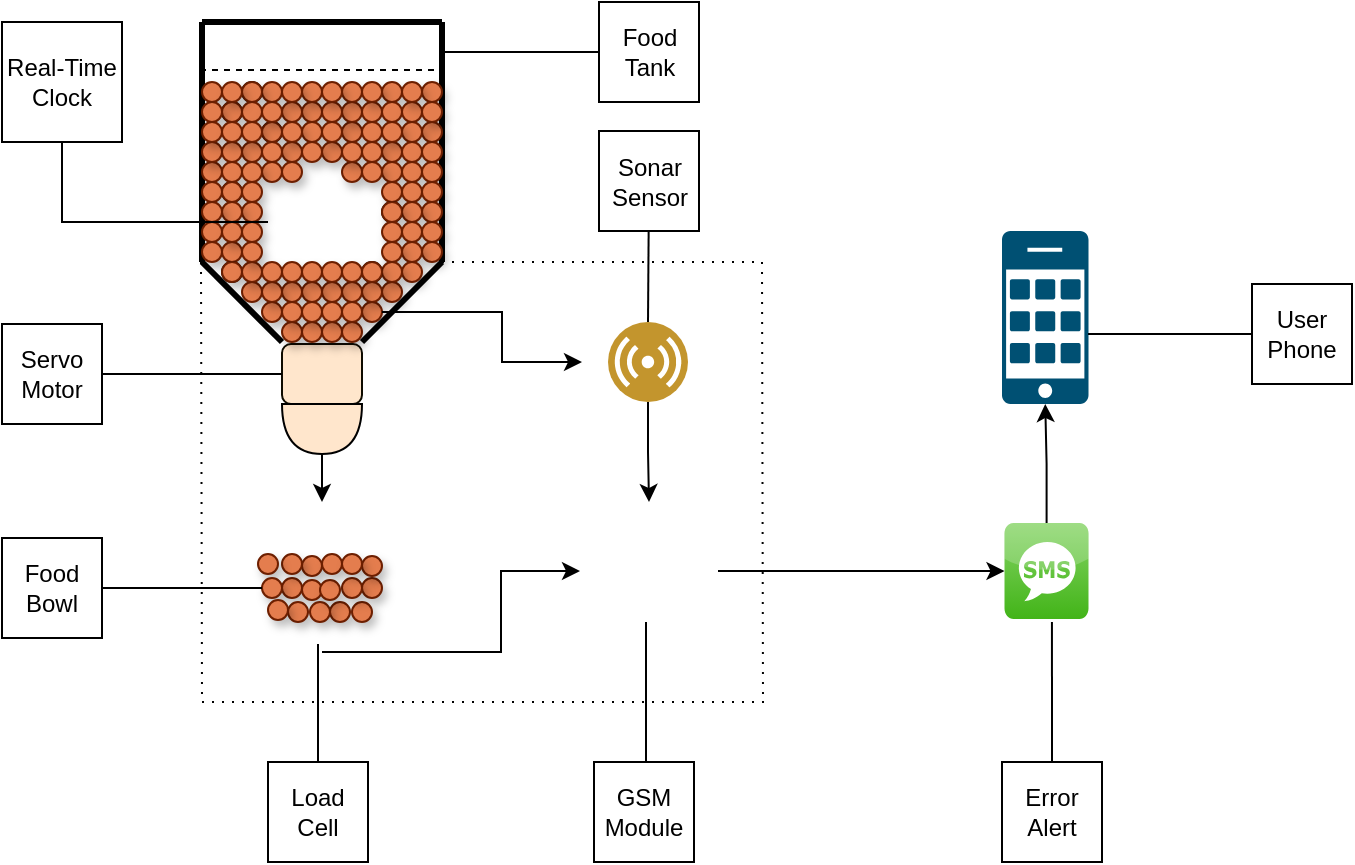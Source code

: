 <mxfile version="28.1.0">
  <diagram name="Page-1" id="fjOL4ha1FxzXxSI-WojR">
    <mxGraphModel dx="872" dy="473" grid="1" gridSize="10" guides="1" tooltips="1" connect="1" arrows="1" fold="1" page="1" pageScale="1" pageWidth="850" pageHeight="1100" math="0" shadow="0">
      <root>
        <mxCell id="0" />
        <mxCell id="1" parent="0" />
        <mxCell id="QpFOkM9f67Bnaxhh_ZT6-3" value="" style="endArrow=none;html=1;rounded=0;strokeWidth=3;" parent="1" edge="1">
          <mxGeometry width="50" height="50" relative="1" as="geometry">
            <mxPoint x="120" y="40" as="sourcePoint" />
            <mxPoint x="240" y="40" as="targetPoint" />
            <Array as="points">
              <mxPoint x="180" y="40" />
            </Array>
          </mxGeometry>
        </mxCell>
        <mxCell id="QpFOkM9f67Bnaxhh_ZT6-4" value="" style="endArrow=none;html=1;rounded=0;strokeWidth=3;" parent="1" edge="1">
          <mxGeometry width="50" height="50" relative="1" as="geometry">
            <mxPoint x="240" y="40" as="sourcePoint" />
            <mxPoint x="240" y="160" as="targetPoint" />
          </mxGeometry>
        </mxCell>
        <mxCell id="QpFOkM9f67Bnaxhh_ZT6-5" value="" style="endArrow=none;html=1;rounded=0;strokeWidth=3;" parent="1" edge="1">
          <mxGeometry width="50" height="50" relative="1" as="geometry">
            <mxPoint x="120" y="40" as="sourcePoint" />
            <mxPoint x="120" y="160" as="targetPoint" />
          </mxGeometry>
        </mxCell>
        <mxCell id="QpFOkM9f67Bnaxhh_ZT6-6" value="" style="endArrow=none;html=1;rounded=0;strokeWidth=3;" parent="1" edge="1">
          <mxGeometry width="50" height="50" relative="1" as="geometry">
            <mxPoint x="200" y="200" as="sourcePoint" />
            <mxPoint x="240" y="160" as="targetPoint" />
          </mxGeometry>
        </mxCell>
        <mxCell id="QpFOkM9f67Bnaxhh_ZT6-7" value="" style="endArrow=none;html=1;rounded=0;strokeWidth=3;" parent="1" edge="1">
          <mxGeometry width="50" height="50" relative="1" as="geometry">
            <mxPoint x="160" y="200" as="sourcePoint" />
            <mxPoint x="120" y="160" as="targetPoint" />
          </mxGeometry>
        </mxCell>
        <mxCell id="QpFOkM9f67Bnaxhh_ZT6-8" value="" style="shape=image;html=1;verticalAlign=top;verticalLabelPosition=bottom;labelBackgroundColor=#ffffff;imageAspect=0;aspect=fixed;image=https://icons.diagrams.net/icon-cache1/Date_and_time_-_Fill_outline-2713/Alarm_clock_digital_time-513.svg" parent="1" vertex="1">
          <mxGeometry x="153" y="113" width="54" height="54" as="geometry" />
        </mxCell>
        <mxCell id="QpFOkM9f67Bnaxhh_ZT6-9" value="" style="rounded=1;whiteSpace=wrap;html=1;fillColor=#ffe6cc;strokeColor=light-dark(#0f0b00, #996500);" parent="1" vertex="1">
          <mxGeometry x="160" y="201" width="40" height="30" as="geometry" />
        </mxCell>
        <mxCell id="QpFOkM9f67Bnaxhh_ZT6-12" value="" style="endArrow=none;dashed=1;html=1;rounded=0;" parent="1" edge="1">
          <mxGeometry width="50" height="50" relative="1" as="geometry">
            <mxPoint x="119" y="64" as="sourcePoint" />
            <mxPoint x="240" y="64" as="targetPoint" />
          </mxGeometry>
        </mxCell>
        <mxCell id="wkbVZkU-VHNads3LhF48-58" style="edgeStyle=orthogonalEdgeStyle;rounded=0;orthogonalLoop=1;jettySize=auto;html=1;exitX=1;exitY=0.5;exitDx=0;exitDy=0;exitPerimeter=0;entryX=0.5;entryY=0;entryDx=0;entryDy=0;" edge="1" parent="1" source="QpFOkM9f67Bnaxhh_ZT6-13" target="QpFOkM9f67Bnaxhh_ZT6-17">
          <mxGeometry relative="1" as="geometry" />
        </mxCell>
        <mxCell id="QpFOkM9f67Bnaxhh_ZT6-13" value="" style="shape=or;whiteSpace=wrap;html=1;rotation=90;fillColor=#ffe6cc;strokeColor=#000000;" parent="1" vertex="1">
          <mxGeometry x="167.5" y="223.5" width="25" height="40" as="geometry" />
        </mxCell>
        <mxCell id="QpFOkM9f67Bnaxhh_ZT6-15" value="" style="endArrow=none;dashed=1;html=1;rounded=0;dashPattern=1 4;" parent="1" edge="1">
          <mxGeometry width="50" height="50" relative="1" as="geometry">
            <mxPoint x="119.5" y="160" as="sourcePoint" />
            <mxPoint x="120" y="380" as="targetPoint" />
          </mxGeometry>
        </mxCell>
        <mxCell id="QpFOkM9f67Bnaxhh_ZT6-16" value="" style="endArrow=none;dashed=1;html=1;rounded=0;dashPattern=1 4;" parent="1" edge="1">
          <mxGeometry width="50" height="50" relative="1" as="geometry">
            <mxPoint x="240" y="160" as="sourcePoint" />
            <mxPoint x="400" y="160" as="targetPoint" />
          </mxGeometry>
        </mxCell>
        <mxCell id="wkbVZkU-VHNads3LhF48-27" style="edgeStyle=orthogonalEdgeStyle;rounded=0;orthogonalLoop=1;jettySize=auto;html=1;exitX=0.5;exitY=0.75;exitDx=0;exitDy=0;exitPerimeter=0;" edge="1" parent="1" source="QpFOkM9f67Bnaxhh_ZT6-17" target="wkbVZkU-VHNads3LhF48-1">
          <mxGeometry relative="1" as="geometry" />
        </mxCell>
        <mxCell id="QpFOkM9f67Bnaxhh_ZT6-17" value="" style="shape=image;html=1;verticalAlign=top;verticalLabelPosition=bottom;labelBackgroundColor=#ffffff;imageAspect=0;aspect=fixed;image=https://icons.diagrams.net/icon-cache1/Food_and_Equipment__Line_-2144/bowl-1206.svg" parent="1" vertex="1">
          <mxGeometry x="130" y="280" width="100" height="100" as="geometry" />
        </mxCell>
        <mxCell id="QpFOkM9f67Bnaxhh_ZT6-18" value="" style="ellipse;whiteSpace=wrap;html=1;aspect=fixed;fillColor=light-dark(#e47d4e, #d28f70);fontColor=#ffffff;strokeColor=#6D1F00;shadow=1;align=center;verticalAlign=middle;fontFamily=Helvetica;fontSize=12;" parent="1" vertex="1">
          <mxGeometry x="120" y="70" width="10" height="10" as="geometry" />
        </mxCell>
        <mxCell id="QpFOkM9f67Bnaxhh_ZT6-19" value="" style="ellipse;whiteSpace=wrap;html=1;aspect=fixed;" parent="1" vertex="1">
          <mxGeometry x="130" y="80" width="10" height="10" as="geometry" />
        </mxCell>
        <mxCell id="QpFOkM9f67Bnaxhh_ZT6-20" value="" style="ellipse;whiteSpace=wrap;html=1;aspect=fixed;fillColor=light-dark(#e47d4e, #d28f70);fontColor=#ffffff;strokeColor=#6D1F00;shadow=1;align=center;verticalAlign=middle;fontFamily=Helvetica;fontSize=12;" parent="1" vertex="1">
          <mxGeometry x="130" y="80" width="10" height="10" as="geometry" />
        </mxCell>
        <mxCell id="QpFOkM9f67Bnaxhh_ZT6-21" value="" style="ellipse;whiteSpace=wrap;html=1;aspect=fixed;" parent="1" vertex="1">
          <mxGeometry x="150" y="90" width="10" height="10" as="geometry" />
        </mxCell>
        <mxCell id="QpFOkM9f67Bnaxhh_ZT6-22" value="" style="ellipse;whiteSpace=wrap;html=1;aspect=fixed;fillColor=light-dark(#e47d4e, #d28f70);fontColor=#ffffff;strokeColor=#6D1F00;shadow=1;align=center;verticalAlign=middle;fontFamily=Helvetica;fontSize=12;" parent="1" vertex="1">
          <mxGeometry x="150" y="90" width="10" height="10" as="geometry" />
        </mxCell>
        <mxCell id="QpFOkM9f67Bnaxhh_ZT6-23" value="" style="ellipse;whiteSpace=wrap;html=1;aspect=fixed;fillColor=light-dark(#e47d4e, #d28f70);fontColor=#ffffff;strokeColor=#6D1F00;shadow=1;align=center;verticalAlign=middle;fontFamily=Helvetica;fontSize=12;" parent="1" vertex="1">
          <mxGeometry x="170" y="80" width="10" height="10" as="geometry" />
        </mxCell>
        <mxCell id="QpFOkM9f67Bnaxhh_ZT6-24" value="" style="ellipse;whiteSpace=wrap;html=1;aspect=fixed;fillColor=light-dark(#e47d4e, #d28f70);fontColor=#ffffff;strokeColor=#6D1F00;shadow=1;align=center;verticalAlign=middle;fontFamily=Helvetica;fontSize=12;" parent="1" vertex="1">
          <mxGeometry x="190" y="90" width="10" height="10" as="geometry" />
        </mxCell>
        <mxCell id="QpFOkM9f67Bnaxhh_ZT6-25" value="" style="ellipse;whiteSpace=wrap;html=1;aspect=fixed;fillColor=light-dark(#e47d4e, #d28f70);fontColor=#ffffff;strokeColor=#6D1F00;shadow=1;align=center;verticalAlign=middle;fontFamily=Helvetica;fontSize=12;" parent="1" vertex="1">
          <mxGeometry x="160" y="80" width="10" height="10" as="geometry" />
        </mxCell>
        <mxCell id="QpFOkM9f67Bnaxhh_ZT6-26" value="" style="ellipse;whiteSpace=wrap;html=1;aspect=fixed;fillColor=light-dark(#e47d4e, #d28f70);fontColor=#ffffff;strokeColor=#6D1F00;shadow=1;align=center;verticalAlign=middle;fontFamily=Helvetica;fontSize=12;" parent="1" vertex="1">
          <mxGeometry x="150" y="70" width="10" height="10" as="geometry" />
        </mxCell>
        <mxCell id="QpFOkM9f67Bnaxhh_ZT6-27" value="" style="ellipse;whiteSpace=wrap;html=1;aspect=fixed;fillColor=light-dark(#e47d4e, #d28f70);fontColor=#ffffff;strokeColor=#6D1F00;shadow=1;align=center;verticalAlign=middle;fontFamily=Helvetica;fontSize=12;" parent="1" vertex="1">
          <mxGeometry x="190" y="80" width="10" height="10" as="geometry" />
        </mxCell>
        <mxCell id="QpFOkM9f67Bnaxhh_ZT6-28" value="" style="ellipse;whiteSpace=wrap;html=1;aspect=fixed;fillColor=light-dark(#e47d4e, #d28f70);fontColor=#ffffff;strokeColor=#6D1F00;shadow=1;align=center;verticalAlign=middle;fontFamily=Helvetica;fontSize=12;" parent="1" vertex="1">
          <mxGeometry x="160" y="100" width="10" height="10" as="geometry" />
        </mxCell>
        <mxCell id="QpFOkM9f67Bnaxhh_ZT6-29" value="" style="ellipse;whiteSpace=wrap;html=1;aspect=fixed;fillColor=light-dark(#e47d4e, #d28f70);fontColor=#ffffff;strokeColor=#6D1F00;shadow=1;align=center;verticalAlign=middle;fontFamily=Helvetica;fontSize=12;" parent="1" vertex="1">
          <mxGeometry x="140" y="100" width="10" height="10" as="geometry" />
        </mxCell>
        <mxCell id="QpFOkM9f67Bnaxhh_ZT6-30" value="" style="ellipse;whiteSpace=wrap;html=1;aspect=fixed;" parent="1" vertex="1">
          <mxGeometry x="140" y="70" width="10" height="10" as="geometry" />
        </mxCell>
        <mxCell id="QpFOkM9f67Bnaxhh_ZT6-32" value="" style="ellipse;whiteSpace=wrap;html=1;aspect=fixed;fillColor=light-dark(#e47d4e, #d28f70);fontColor=#ffffff;strokeColor=#6D1F00;shadow=1;align=center;verticalAlign=middle;fontFamily=Helvetica;fontSize=12;" parent="1" vertex="1">
          <mxGeometry x="190" y="70" width="10" height="10" as="geometry" />
        </mxCell>
        <mxCell id="QpFOkM9f67Bnaxhh_ZT6-33" value="" style="ellipse;whiteSpace=wrap;html=1;aspect=fixed;fillColor=light-dark(#e47d4e, #d28f70);fontColor=#ffffff;strokeColor=#6D1F00;shadow=1;align=center;verticalAlign=middle;fontFamily=Helvetica;fontSize=12;" parent="1" vertex="1">
          <mxGeometry x="210" y="100" width="10" height="10" as="geometry" />
        </mxCell>
        <mxCell id="QpFOkM9f67Bnaxhh_ZT6-35" value="" style="ellipse;whiteSpace=wrap;html=1;aspect=fixed;fillColor=light-dark(#e47d4e, #d28f70);fontColor=#ffffff;strokeColor=#6D1F00;shadow=1;align=center;verticalAlign=middle;fontFamily=Helvetica;fontSize=12;" parent="1" vertex="1">
          <mxGeometry x="170" y="90" width="10" height="10" as="geometry" />
        </mxCell>
        <mxCell id="QpFOkM9f67Bnaxhh_ZT6-36" value="" style="ellipse;whiteSpace=wrap;html=1;aspect=fixed;fillColor=light-dark(#e47d4e, #d28f70);fontColor=#ffffff;strokeColor=#6D1F00;shadow=1;align=center;verticalAlign=middle;fontFamily=Helvetica;fontSize=12;" parent="1" vertex="1">
          <mxGeometry x="120" y="110" width="10" height="10" as="geometry" />
        </mxCell>
        <mxCell id="QpFOkM9f67Bnaxhh_ZT6-37" value="" style="ellipse;whiteSpace=wrap;html=1;aspect=fixed;" parent="1" vertex="1">
          <mxGeometry x="130" y="120" width="10" height="10" as="geometry" />
        </mxCell>
        <mxCell id="QpFOkM9f67Bnaxhh_ZT6-38" value="" style="ellipse;whiteSpace=wrap;html=1;aspect=fixed;fillColor=light-dark(#e47d4e, #d28f70);fontColor=#ffffff;strokeColor=#6D1F00;shadow=1;align=center;verticalAlign=middle;fontFamily=Helvetica;fontSize=12;" parent="1" vertex="1">
          <mxGeometry x="120" y="100" width="10" height="10" as="geometry" />
        </mxCell>
        <mxCell id="QpFOkM9f67Bnaxhh_ZT6-39" value="" style="ellipse;whiteSpace=wrap;html=1;aspect=fixed;fillColor=light-dark(#e47d4e, #d28f70);fontColor=#ffffff;strokeColor=#6D1F00;shadow=1;align=center;verticalAlign=middle;fontFamily=Helvetica;fontSize=12;" parent="1" vertex="1">
          <mxGeometry x="140" y="70" width="10" height="10" as="geometry" />
        </mxCell>
        <mxCell id="QpFOkM9f67Bnaxhh_ZT6-41" value="" style="ellipse;whiteSpace=wrap;html=1;aspect=fixed;fillColor=light-dark(#e47d4e, #d28f70);fontColor=#ffffff;strokeColor=#6D1F00;shadow=1;align=center;verticalAlign=middle;fontFamily=Helvetica;fontSize=12;" parent="1" vertex="1">
          <mxGeometry x="140" y="80" width="10" height="10" as="geometry" />
        </mxCell>
        <mxCell id="QpFOkM9f67Bnaxhh_ZT6-42" value="" style="ellipse;whiteSpace=wrap;html=1;aspect=fixed;fillColor=light-dark(#e47d4e, #d28f70);fontColor=#ffffff;strokeColor=#6D1F00;shadow=1;align=center;verticalAlign=middle;fontFamily=Helvetica;fontSize=12;" parent="1" vertex="1">
          <mxGeometry x="130" y="100" width="10" height="10" as="geometry" />
        </mxCell>
        <mxCell id="QpFOkM9f67Bnaxhh_ZT6-43" value="" style="ellipse;whiteSpace=wrap;html=1;aspect=fixed;fillColor=light-dark(#e47d4e, #d28f70);fontColor=#ffffff;strokeColor=#6D1F00;shadow=1;align=center;verticalAlign=middle;fontFamily=Helvetica;fontSize=12;" parent="1" vertex="1">
          <mxGeometry x="120" y="80" width="10" height="10" as="geometry" />
        </mxCell>
        <mxCell id="QpFOkM9f67Bnaxhh_ZT6-44" value="" style="ellipse;whiteSpace=wrap;html=1;aspect=fixed;fillColor=light-dark(#e47d4e, #d28f70);fontColor=#ffffff;strokeColor=#6D1F00;shadow=1;align=center;verticalAlign=middle;fontFamily=Helvetica;fontSize=12;" parent="1" vertex="1">
          <mxGeometry x="210" y="70" width="10" height="10" as="geometry" />
        </mxCell>
        <mxCell id="QpFOkM9f67Bnaxhh_ZT6-45" value="" style="ellipse;whiteSpace=wrap;html=1;aspect=fixed;fillColor=light-dark(#e47d4e, #d28f70);fontColor=#ffffff;strokeColor=#6D1F00;shadow=1;align=center;verticalAlign=middle;fontFamily=Helvetica;fontSize=12;" parent="1" vertex="1">
          <mxGeometry x="200" y="80" width="10" height="10" as="geometry" />
        </mxCell>
        <mxCell id="QpFOkM9f67Bnaxhh_ZT6-46" value="" style="ellipse;whiteSpace=wrap;html=1;aspect=fixed;fillColor=light-dark(#e47d4e, #d28f70);fontColor=#ffffff;strokeColor=#6D1F00;shadow=1;align=center;verticalAlign=middle;fontFamily=Helvetica;fontSize=12;" parent="1" vertex="1">
          <mxGeometry x="190" y="110" width="10" height="10" as="geometry" />
        </mxCell>
        <mxCell id="QpFOkM9f67Bnaxhh_ZT6-47" value="" style="ellipse;whiteSpace=wrap;html=1;aspect=fixed;fillColor=light-dark(#e47d4e, #d28f70);fontColor=#ffffff;strokeColor=#6D1F00;shadow=1;align=center;verticalAlign=middle;fontFamily=Helvetica;fontSize=12;" parent="1" vertex="1">
          <mxGeometry x="180" y="100" width="10" height="10" as="geometry" />
        </mxCell>
        <mxCell id="QpFOkM9f67Bnaxhh_ZT6-48" value="" style="ellipse;whiteSpace=wrap;html=1;aspect=fixed;fillColor=light-dark(#e47d4e, #d28f70);fontColor=#ffffff;strokeColor=#6D1F00;shadow=1;align=center;verticalAlign=middle;fontFamily=Helvetica;fontSize=12;" parent="1" vertex="1">
          <mxGeometry x="180" y="80" width="10" height="10" as="geometry" />
        </mxCell>
        <mxCell id="QpFOkM9f67Bnaxhh_ZT6-49" value="" style="ellipse;whiteSpace=wrap;html=1;aspect=fixed;fillColor=light-dark(#e47d4e, #d28f70);fontColor=#ffffff;strokeColor=#6D1F00;shadow=1;align=center;verticalAlign=middle;fontFamily=Helvetica;fontSize=12;" parent="1" vertex="1">
          <mxGeometry x="170" y="70" width="10" height="10" as="geometry" />
        </mxCell>
        <mxCell id="QpFOkM9f67Bnaxhh_ZT6-50" value="" style="ellipse;whiteSpace=wrap;html=1;aspect=fixed;fillColor=light-dark(#e47d4e, #d28f70);fontColor=#ffffff;strokeColor=#6D1F00;shadow=1;align=center;verticalAlign=middle;fontFamily=Helvetica;fontSize=12;" parent="1" vertex="1">
          <mxGeometry x="160" y="70" width="10" height="10" as="geometry" />
        </mxCell>
        <mxCell id="QpFOkM9f67Bnaxhh_ZT6-61" value="" style="ellipse;whiteSpace=wrap;html=1;aspect=fixed;fillColor=light-dark(#e47d4e, #d28f70);fontColor=#ffffff;strokeColor=#6D1F00;shadow=1;align=center;verticalAlign=middle;fontFamily=Helvetica;fontSize=12;" parent="1" vertex="1">
          <mxGeometry x="200" y="70" width="10" height="10" as="geometry" />
        </mxCell>
        <mxCell id="QpFOkM9f67Bnaxhh_ZT6-62" value="" style="ellipse;whiteSpace=wrap;html=1;aspect=fixed;fillColor=light-dark(#e47d4e, #d28f70);fontColor=#ffffff;strokeColor=#6D1F00;shadow=1;align=center;verticalAlign=middle;fontFamily=Helvetica;fontSize=12;" parent="1" vertex="1">
          <mxGeometry x="180" y="70" width="10" height="10" as="geometry" />
        </mxCell>
        <mxCell id="QpFOkM9f67Bnaxhh_ZT6-63" value="" style="ellipse;whiteSpace=wrap;html=1;aspect=fixed;fillColor=light-dark(#e47d4e, #d28f70);fontColor=#ffffff;strokeColor=#6D1F00;shadow=1;align=center;verticalAlign=middle;fontFamily=Helvetica;fontSize=12;" parent="1" vertex="1">
          <mxGeometry x="130" y="70" width="10" height="10" as="geometry" />
        </mxCell>
        <mxCell id="QpFOkM9f67Bnaxhh_ZT6-64" value="" style="ellipse;whiteSpace=wrap;html=1;aspect=fixed;fillColor=light-dark(#e47d4e, #d28f70);fontColor=#ffffff;strokeColor=#6D1F00;shadow=1;align=center;verticalAlign=middle;fontFamily=Helvetica;fontSize=12;" parent="1" vertex="1">
          <mxGeometry x="120" y="90" width="10" height="10" as="geometry" />
        </mxCell>
        <mxCell id="QpFOkM9f67Bnaxhh_ZT6-65" value="" style="ellipse;whiteSpace=wrap;html=1;aspect=fixed;fillColor=light-dark(#e47d4e, #d28f70);fontColor=#ffffff;strokeColor=#6D1F00;shadow=1;align=center;verticalAlign=middle;fontFamily=Helvetica;fontSize=12;" parent="1" vertex="1">
          <mxGeometry x="130" y="90" width="10" height="10" as="geometry" />
        </mxCell>
        <mxCell id="QpFOkM9f67Bnaxhh_ZT6-66" value="" style="ellipse;whiteSpace=wrap;html=1;aspect=fixed;fillColor=light-dark(#e47d4e, #d28f70);fontColor=#ffffff;strokeColor=#6D1F00;shadow=1;align=center;verticalAlign=middle;fontFamily=Helvetica;fontSize=12;" parent="1" vertex="1">
          <mxGeometry x="140" y="90" width="10" height="10" as="geometry" />
        </mxCell>
        <mxCell id="QpFOkM9f67Bnaxhh_ZT6-67" value="" style="ellipse;whiteSpace=wrap;html=1;aspect=fixed;fillColor=light-dark(#e47d4e, #d28f70);fontColor=#ffffff;strokeColor=#6D1F00;shadow=1;align=center;verticalAlign=middle;fontFamily=Helvetica;fontSize=12;" parent="1" vertex="1">
          <mxGeometry x="150" y="80" width="10" height="10" as="geometry" />
        </mxCell>
        <mxCell id="QpFOkM9f67Bnaxhh_ZT6-68" value="" style="ellipse;whiteSpace=wrap;html=1;aspect=fixed;fillColor=light-dark(#e47d4e, #d28f70);fontColor=#ffffff;strokeColor=#6D1F00;shadow=1;align=center;verticalAlign=middle;fontFamily=Helvetica;fontSize=12;" parent="1" vertex="1">
          <mxGeometry x="160" y="90" width="10" height="10" as="geometry" />
        </mxCell>
        <mxCell id="QpFOkM9f67Bnaxhh_ZT6-69" value="" style="ellipse;whiteSpace=wrap;html=1;aspect=fixed;fillColor=light-dark(#e47d4e, #d28f70);fontColor=#ffffff;strokeColor=#6D1F00;shadow=1;align=center;verticalAlign=middle;fontFamily=Helvetica;fontSize=12;" parent="1" vertex="1">
          <mxGeometry x="180" y="90" width="10" height="10" as="geometry" />
        </mxCell>
        <mxCell id="QpFOkM9f67Bnaxhh_ZT6-70" value="" style="ellipse;whiteSpace=wrap;html=1;aspect=fixed;fillColor=light-dark(#e47d4e, #d28f70);fontColor=#ffffff;strokeColor=#6D1F00;shadow=1;align=center;verticalAlign=middle;fontFamily=Helvetica;fontSize=12;" parent="1" vertex="1">
          <mxGeometry x="210" y="80" width="10" height="10" as="geometry" />
        </mxCell>
        <mxCell id="QpFOkM9f67Bnaxhh_ZT6-71" value="" style="ellipse;whiteSpace=wrap;html=1;aspect=fixed;fillColor=light-dark(#e47d4e, #d28f70);fontColor=#ffffff;strokeColor=#6D1F00;shadow=1;align=center;verticalAlign=middle;fontFamily=Helvetica;fontSize=12;" parent="1" vertex="1">
          <mxGeometry x="220" y="80" width="10" height="10" as="geometry" />
        </mxCell>
        <mxCell id="QpFOkM9f67Bnaxhh_ZT6-72" value="" style="ellipse;whiteSpace=wrap;html=1;aspect=fixed;fillColor=light-dark(#e47d4e, #d28f70);fontColor=#ffffff;strokeColor=#6D1F00;shadow=1;align=center;verticalAlign=middle;fontFamily=Helvetica;fontSize=12;" parent="1" vertex="1">
          <mxGeometry x="230" y="70" width="10" height="10" as="geometry" />
        </mxCell>
        <mxCell id="QpFOkM9f67Bnaxhh_ZT6-73" value="" style="ellipse;whiteSpace=wrap;html=1;aspect=fixed;fillColor=light-dark(#e47d4e, #d28f70);fontColor=#ffffff;strokeColor=#6D1F00;shadow=1;align=center;verticalAlign=middle;fontFamily=Helvetica;fontSize=12;" parent="1" vertex="1">
          <mxGeometry x="220" y="70" width="10" height="10" as="geometry" />
        </mxCell>
        <mxCell id="QpFOkM9f67Bnaxhh_ZT6-74" value="" style="ellipse;whiteSpace=wrap;html=1;aspect=fixed;fillColor=light-dark(#e47d4e, #d28f70);fontColor=#ffffff;strokeColor=#6D1F00;shadow=1;align=center;verticalAlign=middle;fontFamily=Helvetica;fontSize=12;" parent="1" vertex="1">
          <mxGeometry x="230" y="90" width="10" height="10" as="geometry" />
        </mxCell>
        <mxCell id="QpFOkM9f67Bnaxhh_ZT6-75" value="" style="ellipse;whiteSpace=wrap;html=1;aspect=fixed;fillColor=light-dark(#e47d4e, #d28f70);fontColor=#ffffff;strokeColor=#6D1F00;shadow=1;align=center;verticalAlign=middle;fontFamily=Helvetica;fontSize=12;" parent="1" vertex="1">
          <mxGeometry x="200" y="90" width="10" height="10" as="geometry" />
        </mxCell>
        <mxCell id="QpFOkM9f67Bnaxhh_ZT6-76" value="" style="ellipse;whiteSpace=wrap;html=1;aspect=fixed;fillColor=light-dark(#e47d4e, #d28f70);fontColor=#ffffff;strokeColor=#6D1F00;shadow=1;align=center;verticalAlign=middle;fontFamily=Helvetica;fontSize=12;" parent="1" vertex="1">
          <mxGeometry x="230" y="80" width="10" height="10" as="geometry" />
        </mxCell>
        <mxCell id="QpFOkM9f67Bnaxhh_ZT6-77" value="" style="ellipse;whiteSpace=wrap;html=1;aspect=fixed;fillColor=light-dark(#e47d4e, #d28f70);fontColor=#ffffff;strokeColor=#6D1F00;shadow=1;align=center;verticalAlign=middle;fontFamily=Helvetica;fontSize=12;" parent="1" vertex="1">
          <mxGeometry x="220" y="90" width="10" height="10" as="geometry" />
        </mxCell>
        <mxCell id="QpFOkM9f67Bnaxhh_ZT6-78" value="" style="ellipse;whiteSpace=wrap;html=1;aspect=fixed;fillColor=light-dark(#e47d4e, #d28f70);fontColor=#ffffff;strokeColor=#6D1F00;shadow=1;align=center;verticalAlign=middle;fontFamily=Helvetica;fontSize=12;" parent="1" vertex="1">
          <mxGeometry x="210" y="90" width="10" height="10" as="geometry" />
        </mxCell>
        <mxCell id="QpFOkM9f67Bnaxhh_ZT6-79" value="" style="ellipse;whiteSpace=wrap;html=1;aspect=fixed;fillColor=light-dark(#e47d4e, #d28f70);fontColor=#ffffff;strokeColor=#6D1F00;shadow=1;align=center;verticalAlign=middle;fontFamily=Helvetica;fontSize=12;" parent="1" vertex="1">
          <mxGeometry x="150" y="100" width="10" height="10" as="geometry" />
        </mxCell>
        <mxCell id="QpFOkM9f67Bnaxhh_ZT6-80" value="" style="ellipse;whiteSpace=wrap;html=1;aspect=fixed;fillColor=light-dark(#e47d4e, #d28f70);fontColor=#ffffff;strokeColor=#6D1F00;shadow=1;align=center;verticalAlign=middle;fontFamily=Helvetica;fontSize=12;" parent="1" vertex="1">
          <mxGeometry x="170" y="100" width="10" height="10" as="geometry" />
        </mxCell>
        <mxCell id="QpFOkM9f67Bnaxhh_ZT6-81" value="" style="ellipse;whiteSpace=wrap;html=1;aspect=fixed;fillColor=light-dark(#e47d4e, #d28f70);fontColor=#ffffff;strokeColor=#6D1F00;shadow=1;align=center;verticalAlign=middle;fontFamily=Helvetica;fontSize=12;" parent="1" vertex="1">
          <mxGeometry x="190" y="100" width="10" height="10" as="geometry" />
        </mxCell>
        <mxCell id="QpFOkM9f67Bnaxhh_ZT6-82" value="" style="ellipse;whiteSpace=wrap;html=1;aspect=fixed;fillColor=light-dark(#e47d4e, #d28f70);fontColor=#ffffff;strokeColor=#6D1F00;shadow=1;align=center;verticalAlign=middle;fontFamily=Helvetica;fontSize=12;" parent="1" vertex="1">
          <mxGeometry x="200" y="100" width="10" height="10" as="geometry" />
        </mxCell>
        <mxCell id="QpFOkM9f67Bnaxhh_ZT6-83" value="" style="ellipse;whiteSpace=wrap;html=1;aspect=fixed;fillColor=light-dark(#e47d4e, #d28f70);fontColor=#ffffff;strokeColor=#6D1F00;shadow=1;align=center;verticalAlign=middle;fontFamily=Helvetica;fontSize=12;" parent="1" vertex="1">
          <mxGeometry x="220" y="100" width="10" height="10" as="geometry" />
        </mxCell>
        <mxCell id="QpFOkM9f67Bnaxhh_ZT6-84" value="" style="ellipse;whiteSpace=wrap;html=1;aspect=fixed;fillColor=light-dark(#e47d4e, #d28f70);fontColor=#ffffff;strokeColor=#6D1F00;shadow=1;align=center;verticalAlign=middle;fontFamily=Helvetica;fontSize=12;" parent="1" vertex="1">
          <mxGeometry x="230" y="100" width="10" height="10" as="geometry" />
        </mxCell>
        <mxCell id="QpFOkM9f67Bnaxhh_ZT6-85" value="" style="ellipse;whiteSpace=wrap;html=1;aspect=fixed;fillColor=light-dark(#e47d4e, #d28f70);fontColor=#ffffff;strokeColor=#6D1F00;shadow=1;align=center;verticalAlign=middle;fontFamily=Helvetica;fontSize=12;" parent="1" vertex="1">
          <mxGeometry x="130" y="110" width="10" height="10" as="geometry" />
        </mxCell>
        <mxCell id="QpFOkM9f67Bnaxhh_ZT6-86" value="" style="ellipse;whiteSpace=wrap;html=1;aspect=fixed;fillColor=light-dark(#e47d4e, #d28f70);fontColor=#ffffff;strokeColor=#6D1F00;shadow=1;align=center;verticalAlign=middle;fontFamily=Helvetica;fontSize=12;" parent="1" vertex="1">
          <mxGeometry x="150" y="110" width="10" height="10" as="geometry" />
        </mxCell>
        <mxCell id="QpFOkM9f67Bnaxhh_ZT6-87" value="" style="ellipse;whiteSpace=wrap;html=1;aspect=fixed;fillColor=light-dark(#e47d4e, #d28f70);fontColor=#ffffff;strokeColor=#6D1F00;shadow=1;align=center;verticalAlign=middle;fontFamily=Helvetica;fontSize=12;" parent="1" vertex="1">
          <mxGeometry x="140" y="110" width="10" height="10" as="geometry" />
        </mxCell>
        <mxCell id="QpFOkM9f67Bnaxhh_ZT6-89" value="" style="ellipse;whiteSpace=wrap;html=1;aspect=fixed;fillColor=light-dark(#e47d4e, #d28f70);fontColor=#ffffff;strokeColor=#6D1F00;shadow=1;align=center;verticalAlign=middle;fontFamily=Helvetica;fontSize=12;" parent="1" vertex="1">
          <mxGeometry x="160" y="110" width="10" height="10" as="geometry" />
        </mxCell>
        <mxCell id="QpFOkM9f67Bnaxhh_ZT6-90" value="" style="ellipse;whiteSpace=wrap;html=1;aspect=fixed;fillColor=light-dark(#e47d4e, #d28f70);fontColor=#ffffff;strokeColor=#6D1F00;shadow=1;align=center;verticalAlign=middle;fontFamily=Helvetica;fontSize=12;" parent="1" vertex="1">
          <mxGeometry x="210" y="110" width="10" height="10" as="geometry" />
        </mxCell>
        <mxCell id="QpFOkM9f67Bnaxhh_ZT6-91" value="" style="ellipse;whiteSpace=wrap;html=1;aspect=fixed;fillColor=light-dark(#e47d4e, #d28f70);fontColor=#ffffff;strokeColor=#6D1F00;shadow=1;align=center;verticalAlign=middle;fontFamily=Helvetica;fontSize=12;" parent="1" vertex="1">
          <mxGeometry x="220" y="110" width="10" height="10" as="geometry" />
        </mxCell>
        <mxCell id="QpFOkM9f67Bnaxhh_ZT6-92" value="" style="ellipse;whiteSpace=wrap;html=1;aspect=fixed;fillColor=light-dark(#e47d4e, #d28f70);fontColor=#ffffff;strokeColor=#6D1F00;shadow=1;align=center;verticalAlign=middle;fontFamily=Helvetica;fontSize=12;" parent="1" vertex="1">
          <mxGeometry x="230" y="110" width="10" height="10" as="geometry" />
        </mxCell>
        <mxCell id="QpFOkM9f67Bnaxhh_ZT6-93" value="" style="ellipse;whiteSpace=wrap;html=1;aspect=fixed;fillColor=light-dark(#e47d4e, #d28f70);fontColor=#ffffff;strokeColor=#6D1F00;shadow=1;align=center;verticalAlign=middle;fontFamily=Helvetica;fontSize=12;" parent="1" vertex="1">
          <mxGeometry x="120" y="120" width="10" height="10" as="geometry" />
        </mxCell>
        <mxCell id="QpFOkM9f67Bnaxhh_ZT6-94" value="" style="ellipse;whiteSpace=wrap;html=1;aspect=fixed;fillColor=light-dark(#e47d4e, #d28f70);fontColor=#ffffff;strokeColor=#6D1F00;shadow=1;align=center;verticalAlign=middle;fontFamily=Helvetica;fontSize=12;" parent="1" vertex="1">
          <mxGeometry x="130" y="120" width="10" height="10" as="geometry" />
        </mxCell>
        <mxCell id="QpFOkM9f67Bnaxhh_ZT6-96" value="" style="ellipse;whiteSpace=wrap;html=1;aspect=fixed;fillColor=light-dark(#e47d4e, #d28f70);fontColor=#ffffff;strokeColor=#6D1F00;shadow=1;align=center;verticalAlign=middle;fontFamily=Helvetica;fontSize=12;" parent="1" vertex="1">
          <mxGeometry x="140" y="120" width="10" height="10" as="geometry" />
        </mxCell>
        <mxCell id="QpFOkM9f67Bnaxhh_ZT6-97" value="" style="ellipse;whiteSpace=wrap;html=1;aspect=fixed;fillColor=light-dark(#e47d4e, #d28f70);fontColor=#ffffff;strokeColor=#6D1F00;shadow=1;align=center;verticalAlign=middle;fontFamily=Helvetica;fontSize=12;" parent="1" vertex="1">
          <mxGeometry x="200" y="110" width="10" height="10" as="geometry" />
        </mxCell>
        <mxCell id="QpFOkM9f67Bnaxhh_ZT6-98" value="" style="ellipse;whiteSpace=wrap;html=1;aspect=fixed;fillColor=light-dark(#e47d4e, #d28f70);fontColor=#ffffff;strokeColor=#6D1F00;shadow=1;align=center;verticalAlign=middle;fontFamily=Helvetica;fontSize=12;" parent="1" vertex="1">
          <mxGeometry x="210" y="120" width="10" height="10" as="geometry" />
        </mxCell>
        <mxCell id="QpFOkM9f67Bnaxhh_ZT6-99" value="" style="ellipse;whiteSpace=wrap;html=1;aspect=fixed;fillColor=light-dark(#e47d4e, #d28f70);fontColor=#ffffff;strokeColor=#6D1F00;shadow=1;align=center;verticalAlign=middle;fontFamily=Helvetica;fontSize=12;" parent="1" vertex="1">
          <mxGeometry x="220" y="120" width="10" height="10" as="geometry" />
        </mxCell>
        <mxCell id="QpFOkM9f67Bnaxhh_ZT6-100" value="" style="ellipse;whiteSpace=wrap;html=1;aspect=fixed;fillColor=light-dark(#e47d4e, #d28f70);fontColor=#ffffff;strokeColor=#6D1F00;shadow=1;align=center;verticalAlign=middle;fontFamily=Helvetica;fontSize=12;" parent="1" vertex="1">
          <mxGeometry x="230" y="120" width="10" height="10" as="geometry" />
        </mxCell>
        <mxCell id="QpFOkM9f67Bnaxhh_ZT6-101" value="" style="ellipse;whiteSpace=wrap;html=1;aspect=fixed;fillColor=light-dark(#e47d4e, #d28f70);fontColor=#ffffff;strokeColor=#6D1F00;shadow=1;align=center;verticalAlign=middle;fontFamily=Helvetica;fontSize=12;" parent="1" vertex="1">
          <mxGeometry x="230" y="130" width="10" height="10" as="geometry" />
        </mxCell>
        <mxCell id="QpFOkM9f67Bnaxhh_ZT6-102" value="" style="ellipse;whiteSpace=wrap;html=1;aspect=fixed;fillColor=light-dark(#e47d4e, #d28f70);fontColor=#ffffff;strokeColor=#6D1F00;shadow=1;align=center;verticalAlign=middle;fontFamily=Helvetica;fontSize=12;" parent="1" vertex="1">
          <mxGeometry x="220" y="130" width="10" height="10" as="geometry" />
        </mxCell>
        <mxCell id="QpFOkM9f67Bnaxhh_ZT6-103" value="" style="ellipse;whiteSpace=wrap;html=1;aspect=fixed;" parent="1" vertex="1">
          <mxGeometry x="210" y="130" width="10" height="10" as="geometry" />
        </mxCell>
        <mxCell id="QpFOkM9f67Bnaxhh_ZT6-104" value="" style="ellipse;whiteSpace=wrap;html=1;aspect=fixed;fillColor=light-dark(#e47d4e, #d28f70);fontColor=#ffffff;strokeColor=#6D1F00;shadow=1;align=center;verticalAlign=middle;fontFamily=Helvetica;fontSize=12;" parent="1" vertex="1">
          <mxGeometry x="210" y="130" width="10" height="10" as="geometry" />
        </mxCell>
        <mxCell id="QpFOkM9f67Bnaxhh_ZT6-107" value="" style="ellipse;whiteSpace=wrap;html=1;aspect=fixed;fillColor=light-dark(#e47d4e, #d28f70);fontColor=#ffffff;strokeColor=#6D1F00;shadow=1;align=center;verticalAlign=middle;fontFamily=Helvetica;fontSize=12;" parent="1" vertex="1">
          <mxGeometry x="210" y="140" width="10" height="10" as="geometry" />
        </mxCell>
        <mxCell id="QpFOkM9f67Bnaxhh_ZT6-108" value="" style="ellipse;whiteSpace=wrap;html=1;aspect=fixed;fillColor=light-dark(#e47d4e, #d28f70);fontColor=#ffffff;strokeColor=#6D1F00;shadow=1;align=center;verticalAlign=middle;fontFamily=Helvetica;fontSize=12;" parent="1" vertex="1">
          <mxGeometry x="220" y="140" width="10" height="10" as="geometry" />
        </mxCell>
        <mxCell id="QpFOkM9f67Bnaxhh_ZT6-109" value="" style="ellipse;whiteSpace=wrap;html=1;aspect=fixed;fillColor=light-dark(#e47d4e, #d28f70);fontColor=#ffffff;strokeColor=#6D1F00;shadow=1;align=center;verticalAlign=middle;fontFamily=Helvetica;fontSize=12;" parent="1" vertex="1">
          <mxGeometry x="230" y="140" width="10" height="10" as="geometry" />
        </mxCell>
        <mxCell id="QpFOkM9f67Bnaxhh_ZT6-110" value="" style="ellipse;whiteSpace=wrap;html=1;aspect=fixed;fillColor=light-dark(#e47d4e, #d28f70);fontColor=#ffffff;strokeColor=#6D1F00;shadow=1;align=center;verticalAlign=middle;fontFamily=Helvetica;fontSize=12;" parent="1" vertex="1">
          <mxGeometry x="230" y="150" width="10" height="10" as="geometry" />
        </mxCell>
        <mxCell id="QpFOkM9f67Bnaxhh_ZT6-111" value="" style="ellipse;whiteSpace=wrap;html=1;aspect=fixed;fillColor=light-dark(#e47d4e, #d28f70);fontColor=#ffffff;strokeColor=#6D1F00;shadow=1;align=center;verticalAlign=middle;fontFamily=Helvetica;fontSize=12;" parent="1" vertex="1">
          <mxGeometry x="220" y="150" width="10" height="10" as="geometry" />
        </mxCell>
        <mxCell id="QpFOkM9f67Bnaxhh_ZT6-112" value="" style="ellipse;whiteSpace=wrap;html=1;aspect=fixed;fillColor=light-dark(#e47d4e, #d28f70);fontColor=#ffffff;strokeColor=#6D1F00;shadow=1;align=center;verticalAlign=middle;fontFamily=Helvetica;fontSize=12;" parent="1" vertex="1">
          <mxGeometry x="210" y="150" width="10" height="10" as="geometry" />
        </mxCell>
        <mxCell id="QpFOkM9f67Bnaxhh_ZT6-114" value="" style="ellipse;whiteSpace=wrap;html=1;aspect=fixed;fillColor=light-dark(#e47d4e, #d28f70);fontColor=#ffffff;strokeColor=#6D1F00;shadow=1;align=center;verticalAlign=middle;fontFamily=Helvetica;fontSize=12;" parent="1" vertex="1">
          <mxGeometry x="140" y="130" width="10" height="10" as="geometry" />
        </mxCell>
        <mxCell id="QpFOkM9f67Bnaxhh_ZT6-115" value="" style="ellipse;whiteSpace=wrap;html=1;aspect=fixed;fillColor=light-dark(#e47d4e, #d28f70);fontColor=#ffffff;strokeColor=#6D1F00;shadow=1;align=center;verticalAlign=middle;fontFamily=Helvetica;fontSize=12;" parent="1" vertex="1">
          <mxGeometry x="130" y="130" width="10" height="10" as="geometry" />
        </mxCell>
        <mxCell id="QpFOkM9f67Bnaxhh_ZT6-116" value="" style="ellipse;whiteSpace=wrap;html=1;aspect=fixed;fillColor=light-dark(#e47d4e, #d28f70);fontColor=#ffffff;strokeColor=#6D1F00;shadow=1;" parent="1" vertex="1">
          <mxGeometry x="120" y="130" width="10" height="10" as="geometry" />
        </mxCell>
        <mxCell id="QpFOkM9f67Bnaxhh_ZT6-117" value="" style="ellipse;whiteSpace=wrap;html=1;aspect=fixed;fillColor=light-dark(#e47d4e, #d28f70);fontColor=#ffffff;strokeColor=#6D1F00;shadow=1;align=center;verticalAlign=middle;fontFamily=Helvetica;fontSize=12;" parent="1" vertex="1">
          <mxGeometry x="120" y="140" width="10" height="10" as="geometry" />
        </mxCell>
        <mxCell id="QpFOkM9f67Bnaxhh_ZT6-118" value="" style="ellipse;whiteSpace=wrap;html=1;aspect=fixed;fillColor=light-dark(#e47d4e, #d28f70);fontColor=#ffffff;strokeColor=#6D1F00;shadow=1;align=center;verticalAlign=middle;fontFamily=Helvetica;fontSize=12;" parent="1" vertex="1">
          <mxGeometry x="120" y="150" width="10" height="10" as="geometry" />
        </mxCell>
        <mxCell id="QpFOkM9f67Bnaxhh_ZT6-119" value="" style="ellipse;whiteSpace=wrap;html=1;aspect=fixed;fillColor=light-dark(#e47d4e, #d28f70);fontColor=#ffffff;strokeColor=#6D1F00;shadow=1;align=center;verticalAlign=middle;fontFamily=Helvetica;fontSize=12;" parent="1" vertex="1">
          <mxGeometry x="130" y="150" width="10" height="10" as="geometry" />
        </mxCell>
        <mxCell id="QpFOkM9f67Bnaxhh_ZT6-124" value="" style="ellipse;whiteSpace=wrap;html=1;aspect=fixed;" parent="1" vertex="1">
          <mxGeometry x="130" y="160" width="10" height="10" as="geometry" />
        </mxCell>
        <mxCell id="QpFOkM9f67Bnaxhh_ZT6-126" value="" style="ellipse;whiteSpace=wrap;html=1;aspect=fixed;fillColor=light-dark(#e47d4e, #d28f70);fontColor=#ffffff;strokeColor=#6D1F00;shadow=1;align=center;verticalAlign=middle;fontFamily=Helvetica;fontSize=12;" parent="1" vertex="1">
          <mxGeometry x="130" y="160" width="10" height="10" as="geometry" />
        </mxCell>
        <mxCell id="QpFOkM9f67Bnaxhh_ZT6-127" value="" style="ellipse;whiteSpace=wrap;html=1;aspect=fixed;fillColor=light-dark(#e47d4e, #d28f70);fontColor=#ffffff;strokeColor=#6D1F00;shadow=1;align=center;verticalAlign=middle;fontFamily=Helvetica;fontSize=12;" parent="1" vertex="1">
          <mxGeometry x="140" y="170" width="10" height="10" as="geometry" />
        </mxCell>
        <mxCell id="QpFOkM9f67Bnaxhh_ZT6-129" value="" style="ellipse;whiteSpace=wrap;html=1;aspect=fixed;fillColor=light-dark(#e47d4e, #d28f70);fontColor=#ffffff;strokeColor=#6D1F00;shadow=1;align=center;verticalAlign=middle;fontFamily=Helvetica;fontSize=12;" parent="1" vertex="1">
          <mxGeometry x="150" y="180" width="10" height="10" as="geometry" />
        </mxCell>
        <mxCell id="QpFOkM9f67Bnaxhh_ZT6-131" value="" style="ellipse;whiteSpace=wrap;html=1;aspect=fixed;fillColor=light-dark(#e47d4e, #d28f70);fontColor=#ffffff;strokeColor=#6D1F00;shadow=1;align=center;verticalAlign=middle;fontFamily=Helvetica;fontSize=12;" parent="1" vertex="1">
          <mxGeometry x="160" y="190" width="10" height="10" as="geometry" />
        </mxCell>
        <mxCell id="QpFOkM9f67Bnaxhh_ZT6-132" value="" style="ellipse;whiteSpace=wrap;html=1;aspect=fixed;fillColor=light-dark(#e47d4e, #d28f70);fontColor=#ffffff;strokeColor=#6D1F00;shadow=1;align=center;verticalAlign=middle;fontFamily=Helvetica;fontSize=12;" parent="1" vertex="1">
          <mxGeometry x="170" y="190" width="10" height="10" as="geometry" />
        </mxCell>
        <mxCell id="QpFOkM9f67Bnaxhh_ZT6-133" value="" style="ellipse;whiteSpace=wrap;html=1;aspect=fixed;fillColor=light-dark(#e47d4e, #d28f70);fontColor=#ffffff;strokeColor=#6D1F00;shadow=1;align=center;verticalAlign=middle;fontFamily=Helvetica;fontSize=12;" parent="1" vertex="1">
          <mxGeometry x="180" y="190" width="10" height="10" as="geometry" />
        </mxCell>
        <mxCell id="QpFOkM9f67Bnaxhh_ZT6-134" value="" style="ellipse;whiteSpace=wrap;html=1;aspect=fixed;fillColor=light-dark(#e47d4e, #d28f70);fontColor=#ffffff;strokeColor=#6D1F00;shadow=1;align=center;verticalAlign=middle;fontFamily=Helvetica;fontSize=12;" parent="1" vertex="1">
          <mxGeometry x="190" y="190" width="10" height="10" as="geometry" />
        </mxCell>
        <mxCell id="QpFOkM9f67Bnaxhh_ZT6-137" value="" style="ellipse;whiteSpace=wrap;html=1;aspect=fixed;fillColor=light-dark(#e47d4e, #d28f70);fontColor=#ffffff;strokeColor=#6D1F00;shadow=1;align=center;verticalAlign=middle;fontFamily=Helvetica;fontSize=12;" parent="1" vertex="1">
          <mxGeometry x="200" y="180" width="10" height="10" as="geometry" />
        </mxCell>
        <mxCell id="QpFOkM9f67Bnaxhh_ZT6-139" value="" style="ellipse;whiteSpace=wrap;html=1;aspect=fixed;fillColor=light-dark(#e47d4e, #d28f70);fontColor=#ffffff;strokeColor=#6D1F00;shadow=1;align=center;verticalAlign=middle;fontFamily=Helvetica;fontSize=12;" parent="1" vertex="1">
          <mxGeometry x="210" y="170" width="10" height="10" as="geometry" />
        </mxCell>
        <mxCell id="QpFOkM9f67Bnaxhh_ZT6-140" value="" style="ellipse;whiteSpace=wrap;html=1;aspect=fixed;fillColor=light-dark(#e47d4e, #d28f70);fontColor=#ffffff;strokeColor=#6D1F00;shadow=1;align=center;verticalAlign=middle;fontFamily=Helvetica;fontSize=12;" parent="1" vertex="1">
          <mxGeometry x="220" y="160" width="10" height="10" as="geometry" />
        </mxCell>
        <mxCell id="QpFOkM9f67Bnaxhh_ZT6-142" value="" style="ellipse;whiteSpace=wrap;html=1;aspect=fixed;fillColor=light-dark(#e47d4e, #d28f70);fontColor=#ffffff;strokeColor=#6D1F00;shadow=1;align=center;verticalAlign=middle;fontFamily=Helvetica;fontSize=12;" parent="1" vertex="1">
          <mxGeometry x="210" y="160" width="10" height="10" as="geometry" />
        </mxCell>
        <mxCell id="QpFOkM9f67Bnaxhh_ZT6-143" value="" style="ellipse;whiteSpace=wrap;html=1;aspect=fixed;" parent="1" vertex="1">
          <mxGeometry x="200" y="160" width="10" height="10" as="geometry" />
        </mxCell>
        <mxCell id="QpFOkM9f67Bnaxhh_ZT6-144" value="" style="ellipse;whiteSpace=wrap;html=1;aspect=fixed;fillColor=light-dark(#e47d4e, #d28f70);fontColor=#ffffff;strokeColor=#6D1F00;shadow=1;align=center;verticalAlign=middle;fontFamily=Helvetica;fontSize=12;" parent="1" vertex="1">
          <mxGeometry x="200" y="170" width="10" height="10" as="geometry" />
        </mxCell>
        <mxCell id="QpFOkM9f67Bnaxhh_ZT6-145" value="" style="ellipse;whiteSpace=wrap;html=1;aspect=fixed;fillColor=light-dark(#e47d4e, #d28f70);fontColor=#ffffff;strokeColor=#6D1F00;shadow=1;align=center;verticalAlign=middle;fontFamily=Helvetica;fontSize=12;" parent="1" vertex="1">
          <mxGeometry x="190" y="170" width="10" height="10" as="geometry" />
        </mxCell>
        <mxCell id="QpFOkM9f67Bnaxhh_ZT6-146" value="" style="ellipse;whiteSpace=wrap;html=1;aspect=fixed;fillColor=light-dark(#e47d4e, #d28f70);fontColor=#ffffff;strokeColor=#6D1F00;shadow=1;align=center;verticalAlign=middle;fontFamily=Helvetica;fontSize=12;" parent="1" vertex="1">
          <mxGeometry x="180" y="170" width="10" height="10" as="geometry" />
        </mxCell>
        <mxCell id="QpFOkM9f67Bnaxhh_ZT6-147" value="" style="ellipse;whiteSpace=wrap;html=1;aspect=fixed;fillColor=light-dark(#e47d4e, #d28f70);fontColor=#ffffff;strokeColor=#6D1F00;shadow=1;align=center;verticalAlign=middle;fontFamily=Helvetica;fontSize=12;" parent="1" vertex="1">
          <mxGeometry x="170" y="170" width="10" height="10" as="geometry" />
        </mxCell>
        <mxCell id="QpFOkM9f67Bnaxhh_ZT6-148" value="" style="ellipse;whiteSpace=wrap;html=1;aspect=fixed;fillColor=light-dark(#e47d4e, #d28f70);fontColor=#ffffff;strokeColor=#6D1F00;shadow=1;align=center;verticalAlign=middle;fontFamily=Helvetica;fontSize=12;" parent="1" vertex="1">
          <mxGeometry x="160" y="170" width="10" height="10" as="geometry" />
        </mxCell>
        <mxCell id="QpFOkM9f67Bnaxhh_ZT6-149" value="" style="ellipse;whiteSpace=wrap;html=1;aspect=fixed;fillColor=light-dark(#e47d4e, #d28f70);fontColor=#ffffff;strokeColor=#6D1F00;shadow=1;align=center;verticalAlign=middle;fontFamily=Helvetica;fontSize=12;" parent="1" vertex="1">
          <mxGeometry x="150" y="170" width="10" height="10" as="geometry" />
        </mxCell>
        <mxCell id="QpFOkM9f67Bnaxhh_ZT6-150" value="" style="ellipse;whiteSpace=wrap;html=1;aspect=fixed;fillColor=light-dark(#e47d4e, #d28f70);fontColor=#ffffff;strokeColor=#6D1F00;shadow=1;align=center;verticalAlign=middle;fontFamily=Helvetica;fontSize=12;" parent="1" vertex="1">
          <mxGeometry x="160" y="180" width="10" height="10" as="geometry" />
        </mxCell>
        <mxCell id="QpFOkM9f67Bnaxhh_ZT6-151" value="" style="ellipse;whiteSpace=wrap;html=1;aspect=fixed;fillColor=light-dark(#e47d4e, #d28f70);fontColor=#ffffff;strokeColor=#6D1F00;shadow=1;align=center;verticalAlign=middle;fontFamily=Helvetica;fontSize=12;" parent="1" vertex="1">
          <mxGeometry x="170" y="180" width="10" height="10" as="geometry" />
        </mxCell>
        <mxCell id="QpFOkM9f67Bnaxhh_ZT6-152" value="" style="ellipse;whiteSpace=wrap;html=1;aspect=fixed;fillColor=light-dark(#e47d4e, #d28f70);fontColor=#ffffff;strokeColor=#6D1F00;shadow=1;align=center;verticalAlign=middle;fontFamily=Helvetica;fontSize=12;" parent="1" vertex="1">
          <mxGeometry x="180" y="180" width="10" height="10" as="geometry" />
        </mxCell>
        <mxCell id="QpFOkM9f67Bnaxhh_ZT6-153" value="" style="ellipse;whiteSpace=wrap;html=1;aspect=fixed;fillColor=light-dark(#e47d4e, #d28f70);fontColor=#ffffff;strokeColor=#6D1F00;shadow=1;align=center;verticalAlign=middle;fontFamily=Helvetica;fontSize=12;" parent="1" vertex="1">
          <mxGeometry x="190" y="180" width="10" height="10" as="geometry" />
        </mxCell>
        <mxCell id="QpFOkM9f67Bnaxhh_ZT6-154" value="" style="ellipse;whiteSpace=wrap;html=1;aspect=fixed;fillColor=light-dark(#e47d4e, #d28f70);fontColor=#ffffff;strokeColor=#6D1F00;shadow=1;align=center;verticalAlign=middle;fontFamily=Helvetica;fontSize=12;" parent="1" vertex="1">
          <mxGeometry x="130" y="140" width="10" height="10" as="geometry" />
        </mxCell>
        <mxCell id="QpFOkM9f67Bnaxhh_ZT6-155" value="" style="ellipse;whiteSpace=wrap;html=1;aspect=fixed;fillColor=light-dark(#e47d4e, #d28f70);fontColor=#ffffff;strokeColor=#6D1F00;shadow=1;align=center;verticalAlign=middle;fontFamily=Helvetica;fontSize=12;" parent="1" vertex="1">
          <mxGeometry x="140" y="140" width="10" height="10" as="geometry" />
        </mxCell>
        <mxCell id="QpFOkM9f67Bnaxhh_ZT6-157" value="" style="ellipse;whiteSpace=wrap;html=1;aspect=fixed;fillColor=light-dark(#e47d4e, #d28f70);fontColor=#ffffff;strokeColor=#6D1F00;shadow=1;align=center;verticalAlign=middle;fontFamily=Helvetica;fontSize=12;" parent="1" vertex="1">
          <mxGeometry x="140" y="160" width="10" height="10" as="geometry" />
        </mxCell>
        <mxCell id="QpFOkM9f67Bnaxhh_ZT6-158" value="" style="ellipse;whiteSpace=wrap;html=1;aspect=fixed;fillColor=light-dark(#e47d4e, #d28f70);fontColor=#ffffff;strokeColor=#6D1F00;shadow=1;align=center;verticalAlign=middle;fontFamily=Helvetica;fontSize=12;" parent="1" vertex="1">
          <mxGeometry x="140" y="150" width="10" height="10" as="geometry" />
        </mxCell>
        <mxCell id="QpFOkM9f67Bnaxhh_ZT6-159" value="" style="ellipse;whiteSpace=wrap;html=1;aspect=fixed;fillColor=light-dark(#e47d4e, #d28f70);fontColor=#ffffff;strokeColor=#6D1F00;shadow=1;align=center;verticalAlign=middle;fontFamily=Helvetica;fontSize=12;" parent="1" vertex="1">
          <mxGeometry x="150" y="160" width="10" height="10" as="geometry" />
        </mxCell>
        <mxCell id="QpFOkM9f67Bnaxhh_ZT6-160" value="" style="ellipse;whiteSpace=wrap;html=1;aspect=fixed;fillColor=light-dark(#e47d4e, #d28f70);fontColor=#ffffff;strokeColor=#6D1F00;shadow=1;align=center;verticalAlign=middle;fontFamily=Helvetica;fontSize=12;" parent="1" vertex="1">
          <mxGeometry x="160" y="160" width="10" height="10" as="geometry" />
        </mxCell>
        <mxCell id="QpFOkM9f67Bnaxhh_ZT6-161" value="" style="ellipse;whiteSpace=wrap;html=1;aspect=fixed;fillColor=light-dark(#e47d4e, #d28f70);fontColor=#ffffff;strokeColor=#6D1F00;shadow=1;align=center;verticalAlign=middle;fontFamily=Helvetica;fontSize=12;" parent="1" vertex="1">
          <mxGeometry x="170" y="160" width="10" height="10" as="geometry" />
        </mxCell>
        <mxCell id="QpFOkM9f67Bnaxhh_ZT6-162" value="" style="ellipse;whiteSpace=wrap;html=1;aspect=fixed;fillColor=light-dark(#e47d4e, #d28f70);fontColor=#ffffff;strokeColor=#6D1F00;shadow=1;align=center;verticalAlign=middle;fontFamily=Helvetica;fontSize=12;" parent="1" vertex="1">
          <mxGeometry x="180" y="160" width="10" height="10" as="geometry" />
        </mxCell>
        <mxCell id="QpFOkM9f67Bnaxhh_ZT6-163" value="" style="ellipse;whiteSpace=wrap;html=1;aspect=fixed;fillColor=light-dark(#e47d4e, #d28f70);fontColor=#ffffff;strokeColor=#6D1F00;shadow=1;align=center;verticalAlign=middle;fontFamily=Helvetica;fontSize=12;" parent="1" vertex="1">
          <mxGeometry x="190" y="160" width="10" height="10" as="geometry" />
        </mxCell>
        <mxCell id="QpFOkM9f67Bnaxhh_ZT6-164" value="" style="ellipse;whiteSpace=wrap;html=1;aspect=fixed;fillColor=light-dark(#e47d4e, #d28f70);fontColor=#ffffff;strokeColor=#6D1F00;shadow=1;align=center;verticalAlign=middle;fontFamily=Helvetica;fontSize=12;" parent="1" vertex="1">
          <mxGeometry x="200" y="160" width="10" height="10" as="geometry" />
        </mxCell>
        <mxCell id="QpFOkM9f67Bnaxhh_ZT6-166" value="" style="ellipse;whiteSpace=wrap;html=1;aspect=fixed;fillColor=light-dark(#e47d4e, #d28f70);fontColor=#ffffff;strokeColor=#6D1F00;shadow=1;align=center;verticalAlign=middle;fontFamily=Helvetica;fontSize=12;" parent="1" vertex="1">
          <mxGeometry x="160" y="318" width="10" height="10" as="geometry" />
        </mxCell>
        <mxCell id="QpFOkM9f67Bnaxhh_ZT6-167" value="" style="ellipse;whiteSpace=wrap;html=1;aspect=fixed;fillColor=light-dark(#e47d4e, #d28f70);fontColor=#ffffff;strokeColor=#6D1F00;shadow=1;align=center;verticalAlign=middle;fontFamily=Helvetica;fontSize=12;" parent="1" vertex="1">
          <mxGeometry x="170" y="307" width="10" height="10" as="geometry" />
        </mxCell>
        <mxCell id="QpFOkM9f67Bnaxhh_ZT6-168" value="" style="ellipse;whiteSpace=wrap;html=1;aspect=fixed;fillColor=light-dark(#e47d4e, #d28f70);fontColor=#ffffff;strokeColor=#6D1F00;shadow=1;align=center;verticalAlign=middle;fontFamily=Helvetica;fontSize=12;" parent="1" vertex="1">
          <mxGeometry x="184" y="330" width="10" height="10" as="geometry" />
        </mxCell>
        <mxCell id="QpFOkM9f67Bnaxhh_ZT6-169" value="" style="ellipse;whiteSpace=wrap;html=1;aspect=fixed;fillColor=light-dark(#e47d4e, #d28f70);fontColor=#ffffff;strokeColor=#6D1F00;shadow=1;align=center;verticalAlign=middle;fontFamily=Helvetica;fontSize=12;" parent="1" vertex="1">
          <mxGeometry x="170" y="319" width="10" height="10" as="geometry" />
        </mxCell>
        <mxCell id="QpFOkM9f67Bnaxhh_ZT6-172" value="" style="ellipse;whiteSpace=wrap;html=1;aspect=fixed;fillColor=light-dark(#e47d4e, #d28f70);fontColor=#ffffff;strokeColor=#6D1F00;shadow=1;align=center;verticalAlign=middle;fontFamily=Helvetica;fontSize=12;" parent="1" vertex="1">
          <mxGeometry x="160" y="306" width="10" height="10" as="geometry" />
        </mxCell>
        <mxCell id="QpFOkM9f67Bnaxhh_ZT6-173" value="" style="ellipse;whiteSpace=wrap;html=1;aspect=fixed;fillColor=light-dark(#e47d4e, #d28f70);fontColor=#ffffff;strokeColor=#6D1F00;shadow=1;align=center;verticalAlign=middle;fontFamily=Helvetica;fontSize=12;" parent="1" vertex="1">
          <mxGeometry x="148" y="306" width="10" height="10" as="geometry" />
        </mxCell>
        <mxCell id="QpFOkM9f67Bnaxhh_ZT6-174" value="" style="ellipse;whiteSpace=wrap;html=1;aspect=fixed;fillColor=light-dark(#e47d4e, #d28f70);fontColor=#ffffff;strokeColor=#6D1F00;shadow=1;align=center;verticalAlign=middle;fontFamily=Helvetica;fontSize=12;" parent="1" vertex="1">
          <mxGeometry x="150" y="318" width="10" height="10" as="geometry" />
        </mxCell>
        <mxCell id="QpFOkM9f67Bnaxhh_ZT6-175" value="" style="ellipse;whiteSpace=wrap;html=1;aspect=fixed;fillColor=light-dark(#e47d4e, #d28f70);fontColor=#ffffff;strokeColor=#6D1F00;shadow=1;align=center;verticalAlign=middle;fontFamily=Helvetica;fontSize=12;" parent="1" vertex="1">
          <mxGeometry x="163" y="330" width="10" height="10" as="geometry" />
        </mxCell>
        <mxCell id="QpFOkM9f67Bnaxhh_ZT6-176" value="" style="ellipse;whiteSpace=wrap;html=1;aspect=fixed;fillColor=light-dark(#e47d4e, #d28f70);fontColor=#ffffff;strokeColor=#6D1F00;shadow=1;align=center;verticalAlign=middle;fontFamily=Helvetica;fontSize=12;" parent="1" vertex="1">
          <mxGeometry x="174" y="330" width="10" height="10" as="geometry" />
        </mxCell>
        <mxCell id="QpFOkM9f67Bnaxhh_ZT6-177" value="" style="ellipse;whiteSpace=wrap;html=1;aspect=fixed;fillColor=light-dark(#e47d4e, #d28f70);fontColor=#ffffff;strokeColor=#6D1F00;shadow=1;align=center;verticalAlign=middle;fontFamily=Helvetica;fontSize=12;" parent="1" vertex="1">
          <mxGeometry x="195" y="330" width="10" height="10" as="geometry" />
        </mxCell>
        <mxCell id="QpFOkM9f67Bnaxhh_ZT6-179" value="" style="ellipse;whiteSpace=wrap;html=1;aspect=fixed;fillColor=light-dark(#e47d4e, #d28f70);fontColor=#ffffff;strokeColor=#6D1F00;shadow=1;align=center;verticalAlign=middle;fontFamily=Helvetica;fontSize=12;" parent="1" vertex="1">
          <mxGeometry x="200" y="318" width="10" height="10" as="geometry" />
        </mxCell>
        <mxCell id="QpFOkM9f67Bnaxhh_ZT6-180" value="" style="ellipse;whiteSpace=wrap;html=1;aspect=fixed;fillColor=light-dark(#e47d4e, #d28f70);fontColor=#ffffff;strokeColor=#6D1F00;shadow=1;align=center;verticalAlign=middle;fontFamily=Helvetica;fontSize=12;" parent="1" vertex="1">
          <mxGeometry x="200" y="307" width="10" height="10" as="geometry" />
        </mxCell>
        <mxCell id="QpFOkM9f67Bnaxhh_ZT6-181" value="" style="ellipse;whiteSpace=wrap;html=1;aspect=fixed;fillColor=light-dark(#e47d4e, #d28f70);fontColor=#ffffff;strokeColor=#6D1F00;shadow=1;align=center;verticalAlign=middle;fontFamily=Helvetica;fontSize=12;" parent="1" vertex="1">
          <mxGeometry x="190" y="318" width="10" height="10" as="geometry" />
        </mxCell>
        <mxCell id="QpFOkM9f67Bnaxhh_ZT6-182" value="" style="ellipse;whiteSpace=wrap;html=1;aspect=fixed;fillColor=light-dark(#e47d4e, #d28f70);fontColor=#ffffff;strokeColor=#6D1F00;shadow=1;align=center;verticalAlign=middle;fontFamily=Helvetica;fontSize=12;" parent="1" vertex="1">
          <mxGeometry x="179" y="319" width="10" height="10" as="geometry" />
        </mxCell>
        <mxCell id="QpFOkM9f67Bnaxhh_ZT6-183" value="" style="ellipse;whiteSpace=wrap;html=1;aspect=fixed;fillColor=light-dark(#e47d4e, #d28f70);fontColor=#ffffff;strokeColor=#6D1F00;shadow=1;align=center;verticalAlign=middle;fontFamily=Helvetica;fontSize=12;" parent="1" vertex="1">
          <mxGeometry x="180" y="306" width="10" height="10" as="geometry" />
        </mxCell>
        <mxCell id="QpFOkM9f67Bnaxhh_ZT6-184" value="" style="ellipse;whiteSpace=wrap;html=1;aspect=fixed;fillColor=light-dark(#e47d4e, #d28f70);fontColor=#ffffff;strokeColor=#6D1F00;shadow=1;align=center;verticalAlign=middle;fontFamily=Helvetica;fontSize=12;" parent="1" vertex="1">
          <mxGeometry x="190" y="306" width="10" height="10" as="geometry" />
        </mxCell>
        <mxCell id="QpFOkM9f67Bnaxhh_ZT6-191" value="" style="ellipse;whiteSpace=wrap;html=1;aspect=fixed;fillColor=light-dark(#e47d4e, #d28f70);fontColor=#ffffff;strokeColor=#6D1F00;shadow=1;align=center;verticalAlign=middle;fontFamily=Helvetica;fontSize=12;" parent="1" vertex="1">
          <mxGeometry x="153" y="329" width="10" height="10" as="geometry" />
        </mxCell>
        <mxCell id="QpFOkM9f67Bnaxhh_ZT6-194" value="" style="endArrow=none;dashed=1;html=1;rounded=0;dashPattern=1 4;" parent="1" edge="1">
          <mxGeometry width="50" height="50" relative="1" as="geometry">
            <mxPoint x="120" y="380" as="sourcePoint" />
            <mxPoint x="401.5" y="380" as="targetPoint" />
          </mxGeometry>
        </mxCell>
        <mxCell id="wkbVZkU-VHNads3LhF48-1" value="" style="shape=image;html=1;verticalAlign=top;verticalLabelPosition=bottom;labelBackgroundColor=#ffffff;imageAspect=0;aspect=fixed;image=https://icons.diagrams.net/icon-cache1/Phosphor_Fill_Vol_4-2938/sim-card-fill-1404.svg" vertex="1" parent="1">
          <mxGeometry x="309" y="280" width="69" height="69" as="geometry" />
        </mxCell>
        <mxCell id="wkbVZkU-VHNads3LhF48-25" style="edgeStyle=orthogonalEdgeStyle;rounded=0;orthogonalLoop=1;jettySize=auto;html=1;entryX=1;entryY=0.5;entryDx=0;entryDy=0;startArrow=classic;startFill=1;endArrow=none;endFill=0;" edge="1" parent="1" target="QpFOkM9f67Bnaxhh_ZT6-137">
          <mxGeometry relative="1" as="geometry">
            <mxPoint x="310" y="210" as="sourcePoint" />
            <Array as="points">
              <mxPoint x="270" y="210" />
              <mxPoint x="270" y="185" />
            </Array>
          </mxGeometry>
        </mxCell>
        <mxCell id="wkbVZkU-VHNads3LhF48-28" style="edgeStyle=orthogonalEdgeStyle;rounded=0;orthogonalLoop=1;jettySize=auto;html=1;exitX=0.5;exitY=1;exitDx=0;exitDy=0;entryX=0.5;entryY=0;entryDx=0;entryDy=0;" edge="1" parent="1" source="wkbVZkU-VHNads3LhF48-3" target="wkbVZkU-VHNads3LhF48-1">
          <mxGeometry relative="1" as="geometry" />
        </mxCell>
        <mxCell id="wkbVZkU-VHNads3LhF48-3" value="" style="image;aspect=fixed;perimeter=ellipsePerimeter;html=1;align=center;shadow=0;dashed=0;fontColor=#4277BB;labelBackgroundColor=default;fontSize=12;spacingTop=3;image=img/lib/ibm/users/sensor.svg;" vertex="1" parent="1">
          <mxGeometry x="323" y="190" width="40" height="40" as="geometry" />
        </mxCell>
        <mxCell id="wkbVZkU-VHNads3LhF48-29" value="" style="endArrow=none;dashed=1;html=1;rounded=0;dashPattern=1 4;" edge="1" parent="1">
          <mxGeometry width="50" height="50" relative="1" as="geometry">
            <mxPoint x="400" y="160" as="sourcePoint" />
            <mxPoint x="400.5" y="380" as="targetPoint" />
          </mxGeometry>
        </mxCell>
        <mxCell id="wkbVZkU-VHNads3LhF48-30" value="" style="sketch=0;points=[[0.015,0.015,0],[0.985,0.015,0],[0.985,0.985,0],[0.015,0.985,0],[0.25,0,0],[0.5,0,0],[0.75,0,0],[1,0.25,0],[1,0.5,0],[1,0.75,0],[0.75,1,0],[0.5,1,0],[0.25,1,0],[0,0.75,0],[0,0.5,0],[0,0.25,0]];verticalLabelPosition=bottom;html=1;verticalAlign=top;aspect=fixed;align=center;pointerEvents=1;shape=mxgraph.cisco19.cell_phone;fillColor=#005073;strokeColor=none;" vertex="1" parent="1">
          <mxGeometry x="520" y="144.5" width="43.25" height="86.5" as="geometry" />
        </mxCell>
        <mxCell id="wkbVZkU-VHNads3LhF48-31" style="edgeStyle=orthogonalEdgeStyle;rounded=0;orthogonalLoop=1;jettySize=auto;html=1;entryX=0.5;entryY=1;entryDx=0;entryDy=0;entryPerimeter=0;" edge="1" parent="1" source="wkbVZkU-VHNads3LhF48-32" target="wkbVZkU-VHNads3LhF48-30">
          <mxGeometry relative="1" as="geometry" />
        </mxCell>
        <mxCell id="wkbVZkU-VHNads3LhF48-33" value="" style="edgeStyle=orthogonalEdgeStyle;rounded=0;orthogonalLoop=1;jettySize=auto;html=1;endArrow=classic;endFill=1;" edge="1" parent="1" source="wkbVZkU-VHNads3LhF48-1" target="wkbVZkU-VHNads3LhF48-32">
          <mxGeometry relative="1" as="geometry">
            <mxPoint x="378" y="315" as="sourcePoint" />
            <mxPoint x="532" y="288" as="targetPoint" />
          </mxGeometry>
        </mxCell>
        <mxCell id="wkbVZkU-VHNads3LhF48-32" value="" style="dashed=0;outlineConnect=0;html=1;align=center;labelPosition=center;verticalLabelPosition=bottom;verticalAlign=top;shape=mxgraph.webicons.sms;fillColor=#86D466;gradientColor=#42B418" vertex="1" parent="1">
          <mxGeometry x="521.25" y="290.5" width="42" height="48" as="geometry" />
        </mxCell>
        <mxCell id="wkbVZkU-VHNads3LhF48-36" value="" style="endArrow=none;html=1;rounded=0;startSize=6;endSize=6;" edge="1" parent="1">
          <mxGeometry width="50" height="50" relative="1" as="geometry">
            <mxPoint x="178" y="351" as="sourcePoint" />
            <mxPoint x="178" y="410" as="targetPoint" />
          </mxGeometry>
        </mxCell>
        <mxCell id="wkbVZkU-VHNads3LhF48-40" value="" style="endArrow=none;html=1;rounded=0;startSize=6;endSize=6;" edge="1" parent="1" source="wkbVZkU-VHNads3LhF48-39">
          <mxGeometry width="50" height="50" relative="1" as="geometry">
            <mxPoint x="343" y="131" as="sourcePoint" />
            <mxPoint x="343" y="190" as="targetPoint" />
          </mxGeometry>
        </mxCell>
        <mxCell id="wkbVZkU-VHNads3LhF48-41" value="GSM Module" style="whiteSpace=wrap;html=1;aspect=fixed;" vertex="1" parent="1">
          <mxGeometry x="316" y="410" width="50" height="50" as="geometry" />
        </mxCell>
        <mxCell id="wkbVZkU-VHNads3LhF48-42" value="Load Cell" style="whiteSpace=wrap;html=1;aspect=fixed;" vertex="1" parent="1">
          <mxGeometry x="153" y="410" width="50" height="50" as="geometry" />
        </mxCell>
        <mxCell id="wkbVZkU-VHNads3LhF48-45" value="" style="endArrow=none;html=1;rounded=0;startSize=6;endSize=6;" edge="1" parent="1">
          <mxGeometry width="50" height="50" relative="1" as="geometry">
            <mxPoint x="342" y="340" as="sourcePoint" />
            <mxPoint x="342" y="410" as="targetPoint" />
          </mxGeometry>
        </mxCell>
        <mxCell id="wkbVZkU-VHNads3LhF48-48" style="edgeStyle=orthogonalEdgeStyle;rounded=0;orthogonalLoop=1;jettySize=auto;html=1;exitX=0.5;exitY=1;exitDx=0;exitDy=0;entryX=0;entryY=0.5;entryDx=0;entryDy=0;endArrow=none;endFill=0;" edge="1" parent="1" source="wkbVZkU-VHNads3LhF48-46" target="QpFOkM9f67Bnaxhh_ZT6-8">
          <mxGeometry relative="1" as="geometry" />
        </mxCell>
        <mxCell id="wkbVZkU-VHNads3LhF48-46" value="Real-Time Clock" style="whiteSpace=wrap;html=1;aspect=fixed;" vertex="1" parent="1">
          <mxGeometry x="20" y="40" width="60" height="60" as="geometry" />
        </mxCell>
        <mxCell id="wkbVZkU-VHNads3LhF48-51" style="edgeStyle=orthogonalEdgeStyle;rounded=0;orthogonalLoop=1;jettySize=auto;html=1;entryX=0;entryY=0.5;entryDx=0;entryDy=0;endArrow=none;endFill=0;" edge="1" parent="1" source="wkbVZkU-VHNads3LhF48-50" target="QpFOkM9f67Bnaxhh_ZT6-9">
          <mxGeometry relative="1" as="geometry" />
        </mxCell>
        <mxCell id="wkbVZkU-VHNads3LhF48-50" value="Servo Motor" style="whiteSpace=wrap;html=1;aspect=fixed;" vertex="1" parent="1">
          <mxGeometry x="20" y="191" width="50" height="50" as="geometry" />
        </mxCell>
        <mxCell id="wkbVZkU-VHNads3LhF48-52" value="User Phone" style="whiteSpace=wrap;html=1;aspect=fixed;" vertex="1" parent="1">
          <mxGeometry x="645" y="171" width="50" height="50" as="geometry" />
        </mxCell>
        <mxCell id="wkbVZkU-VHNads3LhF48-53" style="edgeStyle=orthogonalEdgeStyle;rounded=0;orthogonalLoop=1;jettySize=auto;html=1;entryX=0.879;entryY=0.595;entryDx=0;entryDy=0;entryPerimeter=0;endArrow=none;endFill=0;" edge="1" parent="1" source="wkbVZkU-VHNads3LhF48-52">
          <mxGeometry relative="1" as="geometry">
            <mxPoint x="563.017" y="195.967" as="targetPoint" />
          </mxGeometry>
        </mxCell>
        <mxCell id="wkbVZkU-VHNads3LhF48-54" value="Error Alert" style="whiteSpace=wrap;html=1;aspect=fixed;" vertex="1" parent="1">
          <mxGeometry x="520" y="410" width="50" height="50" as="geometry" />
        </mxCell>
        <mxCell id="wkbVZkU-VHNads3LhF48-56" style="edgeStyle=orthogonalEdgeStyle;rounded=0;orthogonalLoop=1;jettySize=auto;html=1;exitX=0.5;exitY=0;exitDx=0;exitDy=0;entryX=0.565;entryY=1.031;entryDx=0;entryDy=0;entryPerimeter=0;endArrow=none;endFill=0;" edge="1" parent="1" source="wkbVZkU-VHNads3LhF48-54" target="wkbVZkU-VHNads3LhF48-32">
          <mxGeometry relative="1" as="geometry" />
        </mxCell>
        <mxCell id="wkbVZkU-VHNads3LhF48-60" style="edgeStyle=orthogonalEdgeStyle;rounded=0;orthogonalLoop=1;jettySize=auto;html=1;entryX=0;entryY=0.5;entryDx=0;entryDy=0;endArrow=none;endFill=0;" edge="1" parent="1" source="wkbVZkU-VHNads3LhF48-59" target="QpFOkM9f67Bnaxhh_ZT6-174">
          <mxGeometry relative="1" as="geometry" />
        </mxCell>
        <mxCell id="wkbVZkU-VHNads3LhF48-59" value="Food Bowl" style="whiteSpace=wrap;html=1;aspect=fixed;" vertex="1" parent="1">
          <mxGeometry x="20" y="298" width="50" height="50" as="geometry" />
        </mxCell>
        <mxCell id="wkbVZkU-VHNads3LhF48-63" value="" style="endArrow=none;html=1;rounded=0;startSize=6;endSize=6;" edge="1" parent="1" target="wkbVZkU-VHNads3LhF48-39">
          <mxGeometry width="50" height="50" relative="1" as="geometry">
            <mxPoint x="343" y="131" as="sourcePoint" />
            <mxPoint x="343" y="190" as="targetPoint" />
          </mxGeometry>
        </mxCell>
        <mxCell id="wkbVZkU-VHNads3LhF48-39" value="Sonar Sensor" style="whiteSpace=wrap;html=1;aspect=fixed;" vertex="1" parent="1">
          <mxGeometry x="318.5" y="94.5" width="50" height="50" as="geometry" />
        </mxCell>
        <mxCell id="wkbVZkU-VHNads3LhF48-65" style="edgeStyle=orthogonalEdgeStyle;rounded=0;orthogonalLoop=1;jettySize=auto;html=1;exitX=0;exitY=0.5;exitDx=0;exitDy=0;endArrow=none;endFill=0;" edge="1" parent="1" source="wkbVZkU-VHNads3LhF48-64">
          <mxGeometry relative="1" as="geometry">
            <mxPoint x="240" y="55" as="targetPoint" />
          </mxGeometry>
        </mxCell>
        <mxCell id="wkbVZkU-VHNads3LhF48-64" value="Food Tank" style="whiteSpace=wrap;html=1;aspect=fixed;" vertex="1" parent="1">
          <mxGeometry x="318.5" y="30" width="50" height="50" as="geometry" />
        </mxCell>
      </root>
    </mxGraphModel>
  </diagram>
</mxfile>
